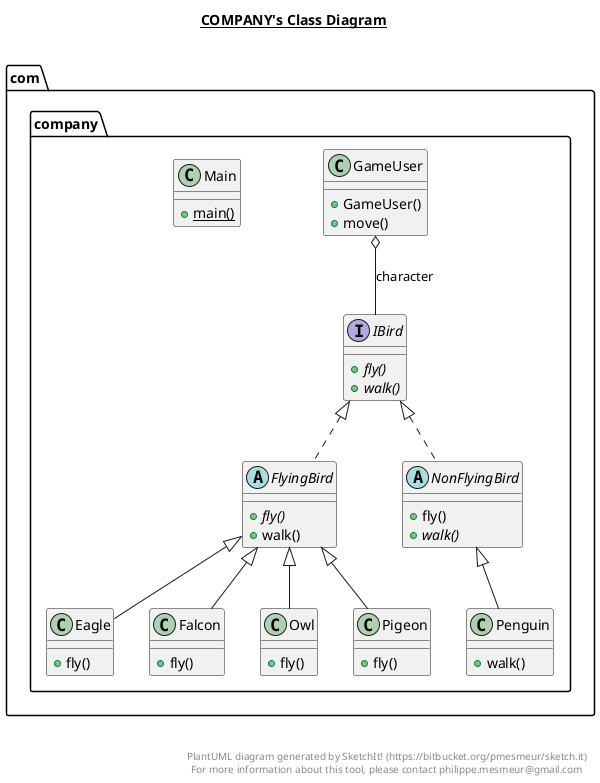 @startuml

title __COMPANY's Class Diagram__\n

  namespace com.company {
    class com.company.Eagle {
        + fly()
    }
  }
  

  namespace com.company {
    class com.company.Falcon {
        + fly()
    }
  }
  

  namespace com.company {
    abstract class com.company.FlyingBird {
        {abstract} + fly()
        + walk()
    }
  }
  

  namespace com.company {
    class com.company.GameUser {
        + GameUser()
        + move()
    }
  }
  

  namespace com.company {
    interface com.company.IBird {
        {abstract} + fly()
        {abstract} + walk()
    }
  }
  

  namespace com.company {
    class com.company.Main {
        {static} + main()
    }
  }
  

  namespace com.company {
    abstract class com.company.NonFlyingBird {
        + fly()
        {abstract} + walk()
    }
  }
  

  namespace com.company {
    class com.company.Owl {
        + fly()
    }
  }
  

  namespace com.company {
    class com.company.Penguin {
        + walk()
    }
  }
  

  namespace com.company {
    class com.company.Pigeon {
        + fly()
    }
  }
  

  com.company.Eagle -up-|> com.company.FlyingBird
  com.company.Falcon -up-|> com.company.FlyingBird
  com.company.FlyingBird .up.|> com.company.IBird
  com.company.GameUser o-- com.company.IBird : character
  com.company.NonFlyingBird .up.|> com.company.IBird
  com.company.Owl -up-|> com.company.FlyingBird
  com.company.Penguin -up-|> com.company.NonFlyingBird
  com.company.Pigeon -up-|> com.company.FlyingBird


right footer


PlantUML diagram generated by SketchIt! (https://bitbucket.org/pmesmeur/sketch.it)
For more information about this tool, please contact philippe.mesmeur@gmail.com
endfooter

@enduml
